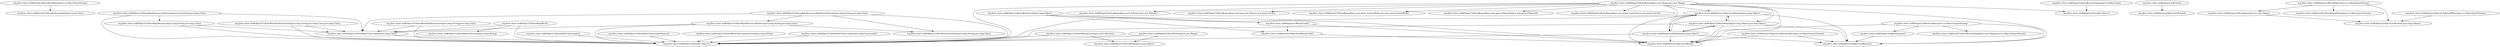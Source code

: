digraph G {
  "org.jfree.chart.util$SerialUtilities#readPaint(java.io.ObjectInputStream)" -> "org.jfree.chart.util$SerialUtilities#isSerializable(java.lang.Class)";
  "org.jfree.chart.util$AbstractObjectList#equals(java.lang.Object)" -> "org.jfree.chart.util$AbstractObjectList#get(int)";
  "org.jfree.chart.util$AbstractObjectList#equals(java.lang.Object)" -> "org.jfree.chart.util$ObjectUtilities#equal(java.lang.Object,java.lang.Object)";
  "org.jfree.chart.util$AbstractObjectList#equals(java.lang.Object)" -> "org.jfree.chart.util$ShapeList#equals(java.lang.Object)";
  "org.jfree.chart.util$AbstractObjectList#equals(java.lang.Object)" -> "org.jfree.chart.util$ObjectUtilities#<clinit>()";
  "org.jfree.chart.util$AbstractObjectList#equals(java.lang.Object)" -> "org.jfree.chart.util$AbstractObjectList#size()";
  "org.jfree.chart.util$ObjectUtilities#equal(java.lang.Object,java.lang.Object)" -> "org.jfree.chart.util$AbstractObjectList#equals(java.lang.Object)";
  "org.jfree.chart.util$ObjectUtilities#equal(java.lang.Object,java.lang.Object)" -> "org.jfree.chart.util$AbstractObjectList#get(int)";
  "org.jfree.chart.util$ObjectUtilities#equal(java.lang.Object,java.lang.Object)" -> "org.jfree.chart.util$ShapeList#equals(java.lang.Object)";
  "org.jfree.chart.util$ObjectUtilities#equal(java.lang.Object,java.lang.Object)" -> "org.jfree.chart.util$ObjectUtilities#<clinit>()";
  "org.jfree.chart.util$ObjectUtilities#equal(java.lang.Object,java.lang.Object)" -> "org.jfree.chart.util$AbstractObjectList#size()";
  "org.jfree.chart.util$ShapeList#equals(java.lang.Object)" -> "org.jfree.chart.util$AbstractObjectList#equals(java.lang.Object)";
  "org.jfree.chart.util$ShapeList#equals(java.lang.Object)" -> "org.jfree.chart.util$AbstractObjectList#get(int)";
  "org.jfree.chart.util$ShapeList#equals(java.lang.Object)" -> "org.jfree.chart.util$ObjectUtilities#equal(java.lang.Object,java.lang.Object)";
  "org.jfree.chart.util$ShapeList#equals(java.lang.Object)" -> "org.jfree.chart.util$ObjectUtilities#<clinit>()";
  "org.jfree.chart.util$ShapeList#equals(java.lang.Object)" -> "org.jfree.chart.util$AbstractObjectList#size()";
  "org.jfree.chart.util$ObjectUtilities#getClassLoaderSource()" -> "org.jfree.chart.util$ObjectUtilities#<clinit>()";
  "org.jfree.chart.util$ShapeList#clone()" -> "org.jfree.chart.util$AbstractObjectList#clone()";
  "org.jfree.chart.util$ShapeList#readObject(java.io.ObjectInputStream)" -> "org.jfree.chart.util$ShapeList#setShape(int,java.awt.Shape)";
  "org.jfree.chart.util$ShapeList#readObject(java.io.ObjectInputStream)" -> "org.jfree.chart.util$SerialUtilities#readShape(java.io.ObjectInputStream)";
  "org.jfree.chart.util$ShapeList#readObject(java.io.ObjectInputStream)" -> "org.jfree.chart.util$AbstractObjectList#set(int,java.lang.Object)";
  "org.jfree.chart.util$ShapeList#setShape(int,java.awt.Shape)" -> "org.jfree.chart.util$AbstractObjectList#set(int,java.lang.Object)";
  "org.jfree.chart.util$AbstractObjectList#writeObject(java.io.ObjectOutputStream)" -> "org.jfree.chart.util$AbstractObjectList#get(int)";
  "org.jfree.chart.util$AbstractObjectList#writeObject(java.io.ObjectOutputStream)" -> "org.jfree.chart.util$AbstractObjectList#size()";
  "org.jfree.chart.util$ObjectUtilities#setClassLoaderSource(java.lang.String)" -> "org.jfree.chart.util$ObjectUtilities#<clinit>()";
  "org.jfree.chart.util$AbstractObjectList#hashCode()" -> "org.jfree.chart.util$AbstractObjectList#size()";
  "org.jfree.chart.util$ObjectUtilities#getResourceRelative(java.lang.String,java.lang.Class)" -> "org.jfree.chart.util$ObjectUtilities#convertName(java.lang.String,java.lang.Class)";
  "org.jfree.chart.util$ObjectUtilities#getResourceRelative(java.lang.String,java.lang.Class)" -> "org.jfree.chart.util$ObjectUtilities#getClassLoader(java.lang.Class)";
  "org.jfree.chart.util$ObjectUtilities#getResourceRelative(java.lang.String,java.lang.Class)" -> "org.jfree.chart.util$ObjectUtilities#<clinit>()";
  "org.jfree.chart.util$ObjectUtilities#getClassLoader(java.lang.Class)" -> "org.jfree.chart.util$ObjectUtilities#<clinit>()";
  "org.jfree.chart.util$ObjectUtilities#getClassLoader()" -> "org.jfree.chart.util$ObjectUtilities#<clinit>()";
  "org.jfree.chart.util$ShapeUtilities#clone(java.awt.Shape)" -> "org.jfree.chart.util$ObjectUtilities#<clinit>()";
  "org.jfree.chart.util$ShapeUtilities#clone(java.awt.Shape)" -> "org.jfree.chart.util$ObjectUtilities#clone(java.lang.Object)";
  "org.jfree.chart.util$ShapeUtilities#equal(java.awt.Shape,java.awt.Shape)" -> "org.jfree.chart.util$AbstractObjectList#equals(java.lang.Object)";
  "org.jfree.chart.util$ShapeUtilities#equal(java.awt.Shape,java.awt.Shape)" -> "org.jfree.chart.util$AbstractObjectList#get(int)";
  "org.jfree.chart.util$ShapeUtilities#equal(java.awt.Shape,java.awt.Shape)" -> "org.jfree.chart.util$ObjectUtilities#equal(java.lang.Object,java.lang.Object)";
  "org.jfree.chart.util$ShapeUtilities#equal(java.awt.Shape,java.awt.Shape)" -> "org.jfree.chart.util$ShapeList#equals(java.lang.Object)";
  "org.jfree.chart.util$ShapeUtilities#equal(java.awt.Shape,java.awt.Shape)" -> "org.jfree.chart.util$ShapeUtilities#equal(java.awt.Polygon,java.awt.Polygon)";
  "org.jfree.chart.util$ShapeUtilities#equal(java.awt.Shape,java.awt.Shape)" -> "org.jfree.chart.util$ShapeUtilities#equal(java.awt.geom.Arc2D,java.awt.geom.Arc2D)";
  "org.jfree.chart.util$ShapeUtilities#equal(java.awt.Shape,java.awt.Shape)" -> "org.jfree.chart.util$ShapeUtilities#equal(java.awt.geom.GeneralPath,java.awt.geom.GeneralPath)";
  "org.jfree.chart.util$ShapeUtilities#equal(java.awt.Shape,java.awt.Shape)" -> "org.jfree.chart.util$ObjectUtilities#<clinit>()";
  "org.jfree.chart.util$ShapeUtilities#equal(java.awt.Shape,java.awt.Shape)" -> "org.jfree.chart.util$ShapeUtilities#equal(java.awt.geom.Ellipse2D,java.awt.geom.Ellipse2D)";
  "org.jfree.chart.util$ShapeUtilities#equal(java.awt.Shape,java.awt.Shape)" -> "org.jfree.chart.util$ShapeUtilities#<clinit>()";
  "org.jfree.chart.util$ShapeUtilities#equal(java.awt.Shape,java.awt.Shape)" -> "org.jfree.chart.util$ShapeUtilities#equal(java.awt.geom.Line2D,java.awt.geom.Line2D)";
  "org.jfree.chart.util$ShapeUtilities#equal(java.awt.Shape,java.awt.Shape)" -> "org.jfree.chart.util$AbstractObjectList#size()";
  "org.jfree.chart.util$ObjectUtilities#isJDK14()" -> "org.jfree.chart.util$ObjectUtilities#getClassLoader(java.lang.Class)";
  "org.jfree.chart.util$ObjectUtilities#isJDK14()" -> "org.jfree.chart.util$ObjectUtilities#<clinit>()";
  "org.jfree.chart.util$ObjectUtilities#isJDK14()" -> "org.jfree.chart.util$ObjectUtilities#parseVersions(java.lang.String)";
  "org.jfree.chart.util$ObjectUtilities#getResource(java.lang.String,java.lang.Class)" -> "org.jfree.chart.util$ObjectUtilities#getClassLoader(java.lang.Class)";
  "org.jfree.chart.util$ObjectUtilities#getResource(java.lang.String,java.lang.Class)" -> "org.jfree.chart.util$ObjectUtilities#<clinit>()";
  "org.jfree.chart.util$AbstractObjectList#readObject(java.io.ObjectInputStream)" -> "org.jfree.chart.util$AbstractObjectList#set(int,java.lang.Object)";
  "org.jfree.chart.util$ShapeList#getShape(int)" -> "org.jfree.chart.util$AbstractObjectList#get(int)";
  "org.jfree.chart.util$ObjectUtilities#loadAndInstantiate(java.lang.String,java.lang.Class,java.lang.Class)" -> "org.jfree.chart.util$ObjectUtilities#getClassLoader(java.lang.Class)";
  "org.jfree.chart.util$ObjectUtilities#loadAndInstantiate(java.lang.String,java.lang.Class,java.lang.Class)" -> "org.jfree.chart.util$ObjectUtilities#<clinit>()";
  "org.jfree.chart.util$ShapeList#writeObject(java.io.ObjectOutputStream)" -> "org.jfree.chart.util$AbstractObjectList#get(int)";
  "org.jfree.chart.util$ShapeList#writeObject(java.io.ObjectOutputStream)" -> "org.jfree.chart.util$ShapeList#getShape(int)";
  "org.jfree.chart.util$ShapeList#writeObject(java.io.ObjectOutputStream)" -> "org.jfree.chart.util$SerialUtilities#writeShape(java.awt.Shape,java.io.ObjectOutputStream)";
  "org.jfree.chart.util$ShapeList#writeObject(java.io.ObjectOutputStream)" -> "org.jfree.chart.util$AbstractObjectList#size()";
  "org.jfree.chart.util$ObjectUtilities#hashCode(java.lang.Object)" -> "org.jfree.chart.util$AbstractObjectList#hashCode()";
  "org.jfree.chart.util$ObjectUtilities#hashCode(java.lang.Object)" -> "org.jfree.chart.util$ShapeList#hashCode()";
  "org.jfree.chart.util$ObjectUtilities#hashCode(java.lang.Object)" -> "org.jfree.chart.util$AbstractObjectList#size()";
  "org.jfree.chart.util$ShapeList#hashCode()" -> "org.jfree.chart.util$AbstractObjectList#hashCode()";
  "org.jfree.chart.util$ShapeList#hashCode()" -> "org.jfree.chart.util$AbstractObjectList#size()";
  "org.jfree.chart.util$ObjectUtilities#deepClone(java.util.Collection)" -> "org.jfree.chart.util$ObjectUtilities#<clinit>()";
  "org.jfree.chart.util$ObjectUtilities#deepClone(java.util.Collection)" -> "org.jfree.chart.util$ObjectUtilities#clone(java.lang.Object)";
  "org.jfree.chart.util$ObjectUtilities#setClassLoader(java.lang.ClassLoader)" -> "org.jfree.chart.util$ObjectUtilities#<clinit>()";
  "org.jfree.chart.util$ShapeUtilities#createDiagonalCross(float,float)" -> "org.jfree.chart.util$ShapeUtilities#<clinit>()";
  "org.jfree.chart.util$ObjectUtilities#getResourceRelativeAsStream(java.lang.String,java.lang.Class)" -> "org.jfree.chart.util$ObjectUtilities#getResourceRelative(java.lang.String,java.lang.Class)";
  "org.jfree.chart.util$ObjectUtilities#getResourceRelativeAsStream(java.lang.String,java.lang.Class)" -> "org.jfree.chart.util$ObjectUtilities#convertName(java.lang.String,java.lang.Class)";
  "org.jfree.chart.util$ObjectUtilities#getResourceRelativeAsStream(java.lang.String,java.lang.Class)" -> "org.jfree.chart.util$ObjectUtilities#getClassLoader(java.lang.Class)";
  "org.jfree.chart.util$ObjectUtilities#getResourceRelativeAsStream(java.lang.String,java.lang.Class)" -> "org.jfree.chart.util$ObjectUtilities#<clinit>()";
  "org.jfree.chart.util$ObjectUtilities#getResourceAsStream(java.lang.String,java.lang.Class)" -> "org.jfree.chart.util$ObjectUtilities#getResource(java.lang.String,java.lang.Class)";
  "org.jfree.chart.util$ObjectUtilities#getResourceAsStream(java.lang.String,java.lang.Class)" -> "org.jfree.chart.util$ObjectUtilities#getClassLoader(java.lang.Class)";
  "org.jfree.chart.util$ObjectUtilities#getResourceAsStream(java.lang.String,java.lang.Class)" -> "org.jfree.chart.util$ObjectUtilities#<clinit>()";
  "org.jfree.chart.util$ObjectUtilities#loadAndInstantiate(java.lang.String,java.lang.Class)" -> "org.jfree.chart.util$ObjectUtilities#getClassLoader(java.lang.Class)";
  "org.jfree.chart.util$ObjectUtilities#loadAndInstantiate(java.lang.String,java.lang.Class)" -> "org.jfree.chart.util$ObjectUtilities#<clinit>()";
}
